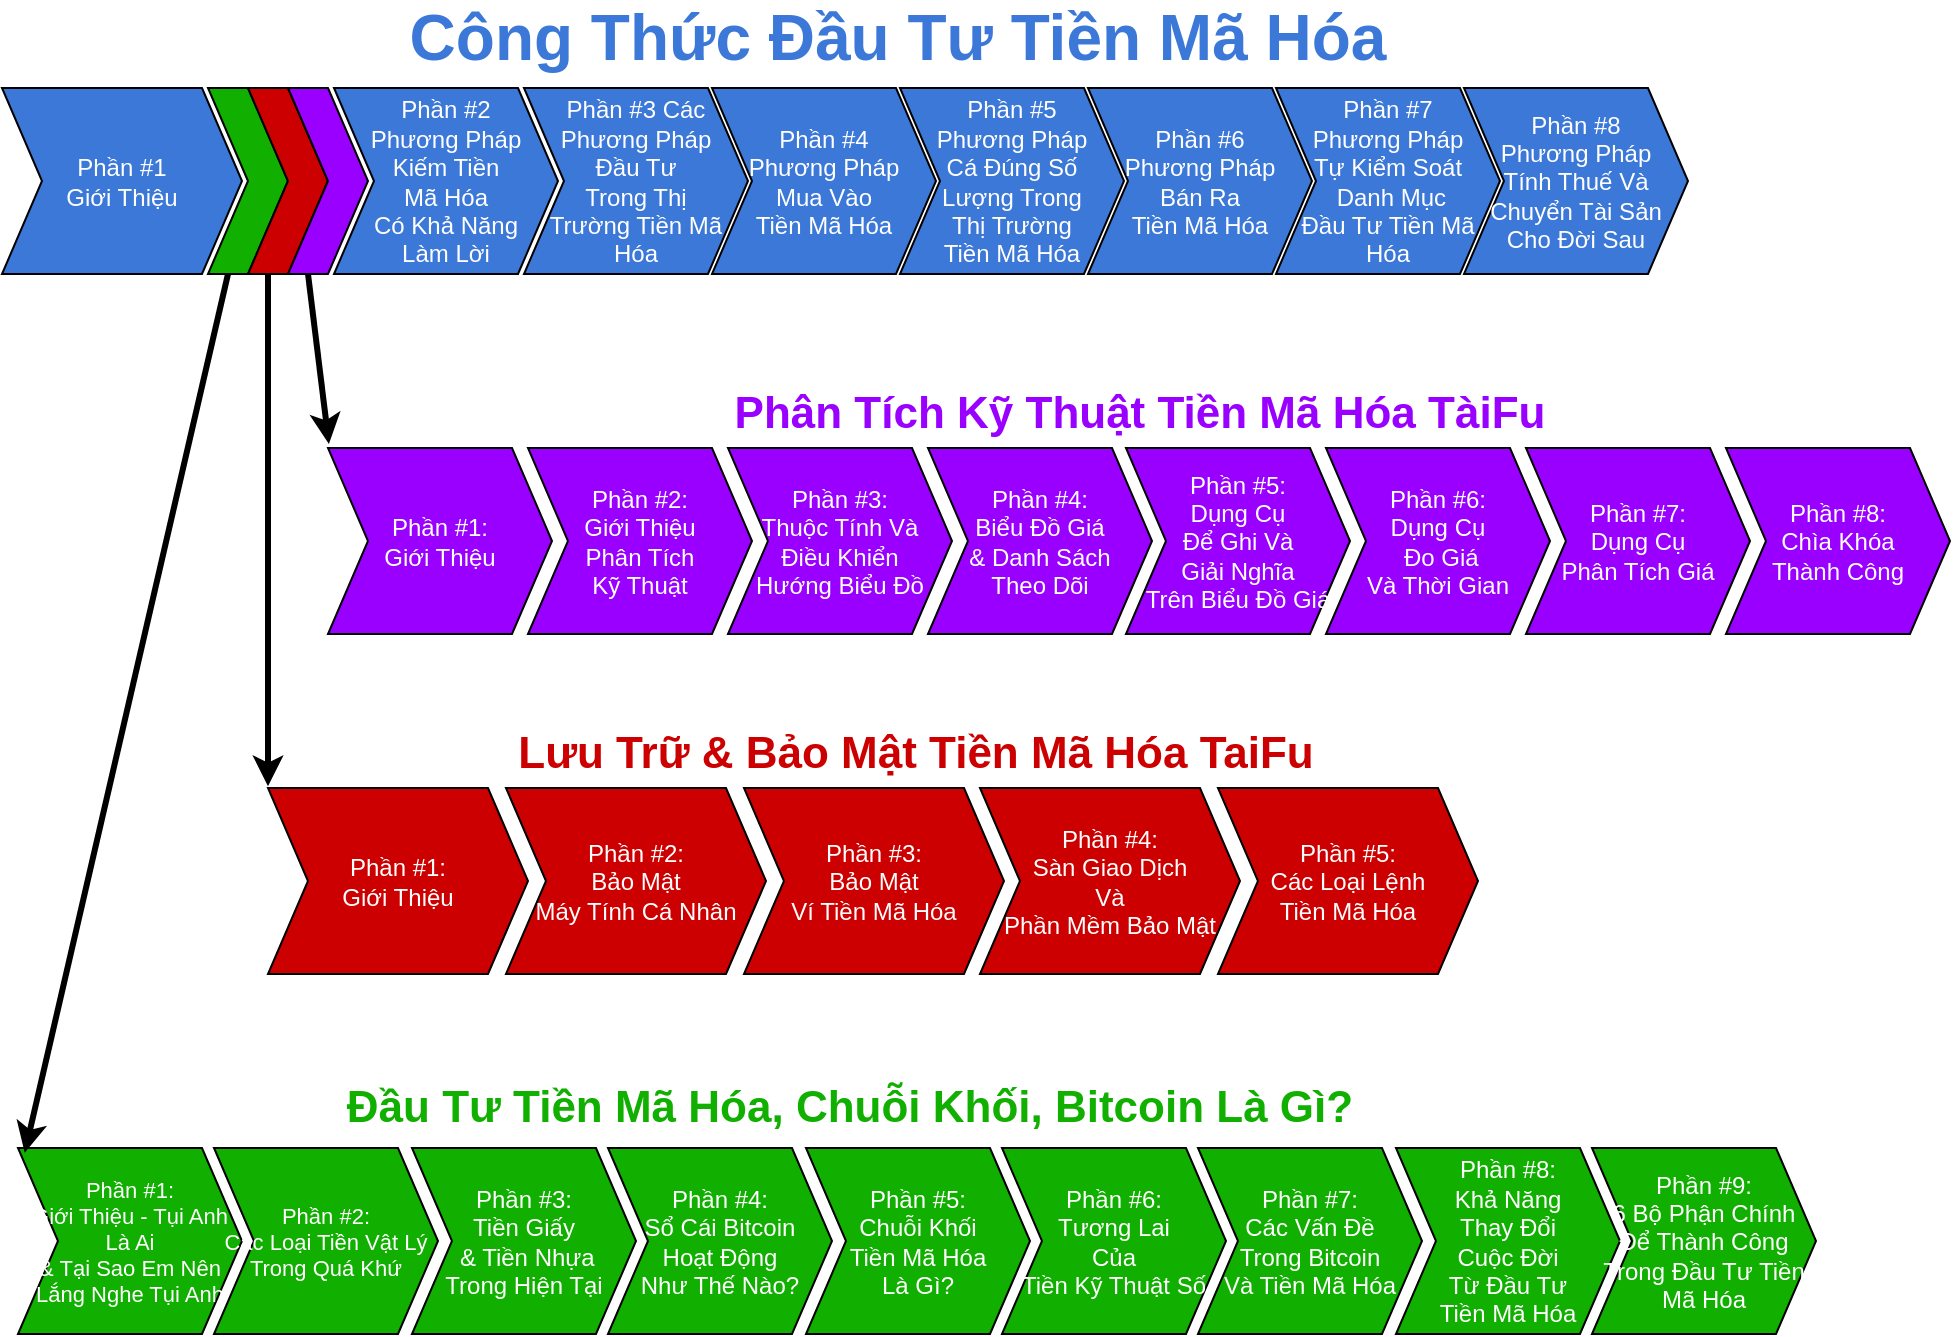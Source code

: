 <mxfile version="21.6.6" type="device">
  <diagram name="Page-1" id="6SqH20HjMJCXP2kpy6PP">
    <mxGraphModel dx="1050" dy="617" grid="1" gridSize="10" guides="1" tooltips="1" connect="1" arrows="1" fold="1" page="1" pageScale="1" pageWidth="827" pageHeight="1169" math="0" shadow="0">
      <root>
        <mxCell id="0" />
        <mxCell id="1" parent="0" />
        <mxCell id="ibyiePvbInEYymun5SZx-1" value="Phần #1&lt;br&gt;Giới Thiệu" style="shape=step;perimeter=stepPerimeter;whiteSpace=wrap;html=1;fixedSize=1;fillColor=#3C78D8;fontColor=#ffffff;" vertex="1" parent="1">
          <mxGeometry x="5" y="140" width="120" height="93" as="geometry" />
        </mxCell>
        <mxCell id="ibyiePvbInEYymun5SZx-2" value="" style="shape=step;perimeter=stepPerimeter;whiteSpace=wrap;html=1;fixedSize=1;fillColor=#10af00;" vertex="1" parent="1">
          <mxGeometry x="108" y="140" width="40" height="93" as="geometry" />
        </mxCell>
        <mxCell id="ibyiePvbInEYymun5SZx-3" value="" style="shape=step;perimeter=stepPerimeter;whiteSpace=wrap;html=1;fixedSize=1;fillColor=#cc0001;" vertex="1" parent="1">
          <mxGeometry x="128" y="140" width="40" height="93" as="geometry" />
        </mxCell>
        <mxCell id="ibyiePvbInEYymun5SZx-4" value="" style="shape=step;perimeter=stepPerimeter;whiteSpace=wrap;html=1;fixedSize=1;fillColor=#9A00FF;" vertex="1" parent="1">
          <mxGeometry x="148" y="140" width="40" height="93" as="geometry" />
        </mxCell>
        <mxCell id="ibyiePvbInEYymun5SZx-5" value="&lt;font style=&quot;font-size: 12px;&quot;&gt;Phần #2&lt;br&gt;Phương Pháp &lt;br&gt;Kiếm Tiền &lt;br&gt;Mã Hóa &lt;br&gt;Có Khả Năng &lt;br&gt;Làm Lời&lt;/font&gt;" style="shape=step;perimeter=stepPerimeter;whiteSpace=wrap;html=1;fixedSize=1;fillColor=#3C78D8;fontColor=#ffffff;" vertex="1" parent="1">
          <mxGeometry x="171" y="140" width="112" height="93" as="geometry" />
        </mxCell>
        <mxCell id="ibyiePvbInEYymun5SZx-12" value="Phần #3 Các Phương Pháp &lt;br&gt;Đầu Tư &lt;br&gt;Trong Thị &lt;br&gt;Trường Tiền Mã Hóa" style="shape=step;perimeter=stepPerimeter;whiteSpace=wrap;html=1;fixedSize=1;fillColor=#3C78D8;fontColor=#ffffff;" vertex="1" parent="1">
          <mxGeometry x="266" y="140" width="112" height="93" as="geometry" />
        </mxCell>
        <mxCell id="ibyiePvbInEYymun5SZx-13" value="Phần #4 &lt;br&gt;Phương Pháp &lt;br&gt;Mua Vào &lt;br&gt;Tiền Mã Hóa" style="shape=step;perimeter=stepPerimeter;whiteSpace=wrap;html=1;fixedSize=1;fillColor=#3C78D8;fontColor=#ffffff;" vertex="1" parent="1">
          <mxGeometry x="360" y="140" width="112" height="93" as="geometry" />
        </mxCell>
        <mxCell id="ibyiePvbInEYymun5SZx-14" value="Phần #5 &lt;br&gt;Phương Pháp &lt;br&gt;Cá Đúng Số &lt;br&gt;Lượng Trong &lt;br&gt;Thị Trường &lt;br&gt;Tiền Mã Hóa" style="shape=step;perimeter=stepPerimeter;whiteSpace=wrap;html=1;fixedSize=1;fillColor=#3C78D8;fontColor=#ffffff;" vertex="1" parent="1">
          <mxGeometry x="454" y="140" width="112" height="93" as="geometry" />
        </mxCell>
        <mxCell id="ibyiePvbInEYymun5SZx-15" value="Phần #6 &lt;br&gt;Phương Pháp &lt;br&gt;Bán Ra &lt;br&gt;Tiền Mã Hóa" style="shape=step;perimeter=stepPerimeter;whiteSpace=wrap;html=1;fixedSize=1;fillColor=#3C78D8;fontColor=#ffffff;" vertex="1" parent="1">
          <mxGeometry x="548" y="140" width="112" height="93" as="geometry" />
        </mxCell>
        <mxCell id="ibyiePvbInEYymun5SZx-16" value="Phần #7 &lt;br&gt;Phương Pháp &lt;br&gt;Tự Kiểm Soát&lt;br&gt;&amp;nbsp;Danh Mục &lt;br&gt;Đầu Tư Tiền Mã Hóa" style="shape=step;perimeter=stepPerimeter;whiteSpace=wrap;html=1;fixedSize=1;fillColor=#3C78D8;fontColor=#ffffff;" vertex="1" parent="1">
          <mxGeometry x="642" y="140" width="112" height="93" as="geometry" />
        </mxCell>
        <mxCell id="ibyiePvbInEYymun5SZx-17" value="Phần #8 &lt;br&gt;Phương Pháp &lt;br&gt;Tính Thuế Và Chuyển Tài Sản Cho Đời Sau" style="shape=step;perimeter=stepPerimeter;whiteSpace=wrap;html=1;fixedSize=1;fillColor=#3C78D8;fontColor=#ffffff;size=20;" vertex="1" parent="1">
          <mxGeometry x="736" y="140" width="112" height="93" as="geometry" />
        </mxCell>
        <mxCell id="ibyiePvbInEYymun5SZx-19" value="Phần #1: &lt;br&gt;Giới Thiệu" style="shape=step;perimeter=stepPerimeter;whiteSpace=wrap;html=1;fixedSize=1;fillColor=#9A00FF;fontColor=#ffffff;" vertex="1" parent="1">
          <mxGeometry x="168" y="320" width="112" height="93" as="geometry" />
        </mxCell>
        <mxCell id="ibyiePvbInEYymun5SZx-20" value="Phần #2: &lt;br&gt;Giới Thiệu &lt;br&gt;Phân Tích &lt;br&gt;Kỹ Thuật" style="shape=step;perimeter=stepPerimeter;whiteSpace=wrap;html=1;fixedSize=1;fillColor=#9A00FF;fontColor=#ffffff;" vertex="1" parent="1">
          <mxGeometry x="268" y="320" width="112" height="93" as="geometry" />
        </mxCell>
        <mxCell id="ibyiePvbInEYymun5SZx-21" value="Phần #3: &lt;br&gt;Thuộc Tính Và &lt;br&gt;Điều Khiển &lt;br&gt;Hướng Biểu Đồ" style="shape=step;perimeter=stepPerimeter;whiteSpace=wrap;html=1;fixedSize=1;fillColor=#9A00FF;fontColor=#ffffff;" vertex="1" parent="1">
          <mxGeometry x="368" y="320" width="112" height="93" as="geometry" />
        </mxCell>
        <mxCell id="ibyiePvbInEYymun5SZx-22" value="Phần #4: &lt;br&gt;Biểu Đồ Giá &lt;br&gt;&amp;amp; Danh Sách &lt;br&gt;Theo Dõi" style="shape=step;perimeter=stepPerimeter;whiteSpace=wrap;html=1;fixedSize=1;fillColor=#9A00FF;fontColor=#ffffff;" vertex="1" parent="1">
          <mxGeometry x="468" y="320" width="112" height="93" as="geometry" />
        </mxCell>
        <mxCell id="ibyiePvbInEYymun5SZx-23" value="Phần #5: &lt;br&gt;Dụng Cụ &lt;br&gt;Để Ghi Và &lt;br&gt;Giải Nghĩa &lt;br&gt;Trên Biểu Đồ Giá" style="shape=step;perimeter=stepPerimeter;whiteSpace=wrap;html=1;fixedSize=1;fillColor=#9A00FF;fontColor=#ffffff;" vertex="1" parent="1">
          <mxGeometry x="567" y="320" width="112" height="93" as="geometry" />
        </mxCell>
        <mxCell id="ibyiePvbInEYymun5SZx-24" value="Phần #6: &lt;br&gt;Dụng Cụ&lt;br&gt;&amp;nbsp;Đo Giá &lt;br&gt;Và Thời Gian" style="shape=step;perimeter=stepPerimeter;whiteSpace=wrap;html=1;fixedSize=1;fillColor=#9A00FF;fontColor=#ffffff;" vertex="1" parent="1">
          <mxGeometry x="667" y="320" width="112" height="93" as="geometry" />
        </mxCell>
        <mxCell id="ibyiePvbInEYymun5SZx-25" value="Phần #7: &lt;br&gt;Dụng Cụ &lt;br&gt;Phân Tích Giá" style="shape=step;perimeter=stepPerimeter;whiteSpace=wrap;html=1;fixedSize=1;fillColor=#9A00FF;fontColor=#ffffff;" vertex="1" parent="1">
          <mxGeometry x="767" y="320" width="112" height="93" as="geometry" />
        </mxCell>
        <mxCell id="ibyiePvbInEYymun5SZx-26" value="Phần #8: &lt;br&gt;Chìa Khóa &lt;br&gt;Thành Công" style="shape=step;perimeter=stepPerimeter;whiteSpace=wrap;html=1;fixedSize=1;fillColor=#9A00FF;fontColor=#ffffff;" vertex="1" parent="1">
          <mxGeometry x="867" y="320" width="112" height="93" as="geometry" />
        </mxCell>
        <mxCell id="ibyiePvbInEYymun5SZx-27" value="Phần #1: &lt;br&gt;Giới Thiệu" style="shape=step;perimeter=stepPerimeter;whiteSpace=wrap;html=1;fixedSize=1;fillColor=#cc0001;fontColor=#FFFFFF;" vertex="1" parent="1">
          <mxGeometry x="138" y="490" width="130" height="93" as="geometry" />
        </mxCell>
        <mxCell id="ibyiePvbInEYymun5SZx-28" value="Phần #2: &lt;br&gt;Bảo Mật &lt;br&gt;Máy Tính Cá Nhân" style="shape=step;perimeter=stepPerimeter;whiteSpace=wrap;html=1;fixedSize=1;fillColor=#cc0001;fontColor=#FFFFFF;" vertex="1" parent="1">
          <mxGeometry x="257" y="490" width="130" height="93" as="geometry" />
        </mxCell>
        <mxCell id="ibyiePvbInEYymun5SZx-29" value="Phần #3: &lt;br&gt;Bảo Mật &lt;br&gt;Ví Tiền Mã Hóa" style="shape=step;perimeter=stepPerimeter;whiteSpace=wrap;html=1;fixedSize=1;fillColor=#cc0001;fontColor=#FFFFFF;" vertex="1" parent="1">
          <mxGeometry x="376" y="490" width="130" height="93" as="geometry" />
        </mxCell>
        <mxCell id="ibyiePvbInEYymun5SZx-30" value="Phần #4: &lt;br&gt;Sàn Giao Dịch &lt;br&gt;Và &lt;br&gt;Phần Mềm Bảo Mật" style="shape=step;perimeter=stepPerimeter;whiteSpace=wrap;html=1;fixedSize=1;fillColor=#cc0001;fontColor=#FFFFFF;" vertex="1" parent="1">
          <mxGeometry x="494" y="490" width="130" height="93" as="geometry" />
        </mxCell>
        <mxCell id="ibyiePvbInEYymun5SZx-31" value="Phần #5: &lt;br&gt;Các Loại Lệnh &lt;br&gt;Tiền Mã Hóa" style="shape=step;perimeter=stepPerimeter;whiteSpace=wrap;html=1;fixedSize=1;fillColor=#cc0001;fontColor=#FFFFFF;" vertex="1" parent="1">
          <mxGeometry x="613" y="490" width="130" height="93" as="geometry" />
        </mxCell>
        <mxCell id="ibyiePvbInEYymun5SZx-32" value="Phần #1: &lt;br style=&quot;font-size: 11px;&quot;&gt;Giới Thiệu - Tụi Anh Là Ai &lt;br style=&quot;font-size: 11px;&quot;&gt;&amp;amp; Tại Sao Em Nên Lắng Nghe Tụi Anh" style="shape=step;perimeter=stepPerimeter;whiteSpace=wrap;html=1;fixedSize=1;fillColor=#10af00;fontColor=#FFFFFF;fontSize=11;" vertex="1" parent="1">
          <mxGeometry x="13" y="670" width="112" height="93" as="geometry" />
        </mxCell>
        <mxCell id="ibyiePvbInEYymun5SZx-33" value="Phần #2: &lt;br style=&quot;font-size: 11px;&quot;&gt;Các Loại Tiền Vật Lý &lt;br style=&quot;font-size: 11px;&quot;&gt;Trong Quá Khứ" style="shape=step;perimeter=stepPerimeter;whiteSpace=wrap;html=1;fixedSize=1;fillColor=#10af00;fontColor=#FFFFFF;fontSize=11;" vertex="1" parent="1">
          <mxGeometry x="111" y="670" width="112" height="93" as="geometry" />
        </mxCell>
        <mxCell id="ibyiePvbInEYymun5SZx-34" value="Phần #3: &lt;br&gt;Tiền Giấy&lt;br&gt;&amp;nbsp;&amp;amp; Tiền Nhựa &lt;br&gt;Trong Hiện Tại" style="shape=step;perimeter=stepPerimeter;whiteSpace=wrap;html=1;fixedSize=1;fillColor=#10af00;fontColor=#FFFFFF;" vertex="1" parent="1">
          <mxGeometry x="210" y="670" width="112" height="93" as="geometry" />
        </mxCell>
        <mxCell id="ibyiePvbInEYymun5SZx-35" value="Phần #4: &lt;br&gt;Sổ Cái Bitcoin &lt;br&gt;Hoạt Động &lt;br&gt;Như Thế Nào?" style="shape=step;perimeter=stepPerimeter;whiteSpace=wrap;html=1;fixedSize=1;fillColor=#10af00;fontColor=#FFFFFF;" vertex="1" parent="1">
          <mxGeometry x="308" y="670" width="112" height="93" as="geometry" />
        </mxCell>
        <mxCell id="ibyiePvbInEYymun5SZx-36" value="Phần #5: &lt;br&gt;Chuỗi Khối &lt;br&gt;Tiền Mã Hóa &lt;br&gt;Là Gì?" style="shape=step;perimeter=stepPerimeter;whiteSpace=wrap;html=1;fixedSize=1;fillColor=#10af00;fontColor=#FFFFFF;" vertex="1" parent="1">
          <mxGeometry x="407" y="670" width="112" height="93" as="geometry" />
        </mxCell>
        <mxCell id="ibyiePvbInEYymun5SZx-37" value="Phần #6: &lt;br&gt;Tương Lai &lt;br&gt;Của &lt;br&gt;Tiền Kỹ Thuật Số" style="shape=step;perimeter=stepPerimeter;whiteSpace=wrap;html=1;fixedSize=1;fillColor=#10af00;fontColor=#FFFFFF;" vertex="1" parent="1">
          <mxGeometry x="505" y="670" width="112" height="93" as="geometry" />
        </mxCell>
        <mxCell id="ibyiePvbInEYymun5SZx-38" value="Phần #7: &lt;br&gt;Các Vấn Đề &lt;br&gt;Trong Bitcoin &lt;br&gt;Và Tiền Mã Hóa" style="shape=step;perimeter=stepPerimeter;whiteSpace=wrap;html=1;fixedSize=1;fillColor=#10af00;fontColor=#FFFFFF;" vertex="1" parent="1">
          <mxGeometry x="603" y="670" width="112" height="93" as="geometry" />
        </mxCell>
        <mxCell id="ibyiePvbInEYymun5SZx-39" value="Phần #8: &lt;br&gt;Khả Năng &lt;br&gt;Thay Đổi &lt;br&gt;Cuộc Đời &lt;br&gt;Từ Đầu Tư &lt;br&gt;Tiền Mã Hóa" style="shape=step;perimeter=stepPerimeter;whiteSpace=wrap;html=1;fixedSize=1;fillColor=#10af00;fontColor=#FFFFFF;" vertex="1" parent="1">
          <mxGeometry x="702" y="670" width="112" height="93" as="geometry" />
        </mxCell>
        <mxCell id="ibyiePvbInEYymun5SZx-40" value="Phần #9: &lt;br&gt;6 Bộ Phận Chính Để Thành Công Trong Đầu Tư Tiền Mã Hóa" style="shape=step;perimeter=stepPerimeter;whiteSpace=wrap;html=1;fixedSize=1;fillColor=#10af00;fontColor=#FFFFFF;" vertex="1" parent="1">
          <mxGeometry x="800" y="670" width="112" height="93" as="geometry" />
        </mxCell>
        <mxCell id="ibyiePvbInEYymun5SZx-41" value="" style="endArrow=classic;html=1;rounded=0;strokeWidth=3;exitX=0.25;exitY=1;exitDx=0;exitDy=0;entryX=0.03;entryY=0.026;entryDx=0;entryDy=0;entryPerimeter=0;" edge="1" parent="1" source="ibyiePvbInEYymun5SZx-2" target="ibyiePvbInEYymun5SZx-32">
          <mxGeometry width="50" height="50" relative="1" as="geometry">
            <mxPoint x="30" y="550" as="sourcePoint" />
            <mxPoint x="40" y="610" as="targetPoint" />
          </mxGeometry>
        </mxCell>
        <mxCell id="ibyiePvbInEYymun5SZx-42" value="" style="endArrow=classic;html=1;rounded=0;strokeWidth=3;exitX=0.25;exitY=1;exitDx=0;exitDy=0;entryX=0.004;entryY=-0.022;entryDx=0;entryDy=0;entryPerimeter=0;" edge="1" parent="1" source="ibyiePvbInEYymun5SZx-4" target="ibyiePvbInEYymun5SZx-19">
          <mxGeometry width="50" height="50" relative="1" as="geometry">
            <mxPoint x="128" y="233" as="sourcePoint" />
            <mxPoint x="150" y="350" as="targetPoint" />
          </mxGeometry>
        </mxCell>
        <mxCell id="ibyiePvbInEYymun5SZx-43" value="" style="endArrow=classic;html=1;rounded=0;strokeWidth=3;exitX=0.25;exitY=1;exitDx=0;exitDy=0;entryX=0;entryY=-0.009;entryDx=0;entryDy=0;entryPerimeter=0;" edge="1" parent="1" source="ibyiePvbInEYymun5SZx-3" target="ibyiePvbInEYymun5SZx-27">
          <mxGeometry width="50" height="50" relative="1" as="geometry">
            <mxPoint x="111" y="320" as="sourcePoint" />
            <mxPoint x="133" y="437" as="targetPoint" />
          </mxGeometry>
        </mxCell>
        <mxCell id="ibyiePvbInEYymun5SZx-45" value="Công Thức Đầu Tư Tiền Mã Hóa" style="text;html=1;strokeColor=none;fillColor=none;align=center;verticalAlign=middle;whiteSpace=wrap;rounded=0;fontStyle=1;fontSize=32;fontColor=#3C78D8;" vertex="1" parent="1">
          <mxGeometry x="148" y="100" width="610" height="30" as="geometry" />
        </mxCell>
        <mxCell id="ibyiePvbInEYymun5SZx-46" value="Phân Tích Kỹ Thuật Tiền Mã Hóa TàiFu" style="text;html=1;strokeColor=none;fillColor=none;align=center;verticalAlign=middle;whiteSpace=wrap;rounded=0;fontStyle=1;fontSize=22;fontColor=#9A00FF;" vertex="1" parent="1">
          <mxGeometry x="269" y="288" width="610" height="30" as="geometry" />
        </mxCell>
        <mxCell id="ibyiePvbInEYymun5SZx-47" value="Lưu Trữ &amp;amp; Bảo Mật Tiền Mã Hóa TaiFu" style="text;html=1;strokeColor=none;fillColor=none;align=center;verticalAlign=middle;whiteSpace=wrap;rounded=0;fontStyle=1;fontSize=22;fontColor=#CC0001;" vertex="1" parent="1">
          <mxGeometry x="157" y="458" width="610" height="30" as="geometry" />
        </mxCell>
        <mxCell id="ibyiePvbInEYymun5SZx-48" value="Đầu Tư Tiền Mã Hóa, Chuỗi Khối, Bitcoin Là Gì?" style="text;html=1;strokeColor=none;fillColor=none;align=center;verticalAlign=middle;whiteSpace=wrap;rounded=0;fontStyle=1;fontSize=22;fontColor=#10AF00;" vertex="1" parent="1">
          <mxGeometry x="124" y="635" width="610" height="30" as="geometry" />
        </mxCell>
      </root>
    </mxGraphModel>
  </diagram>
</mxfile>
